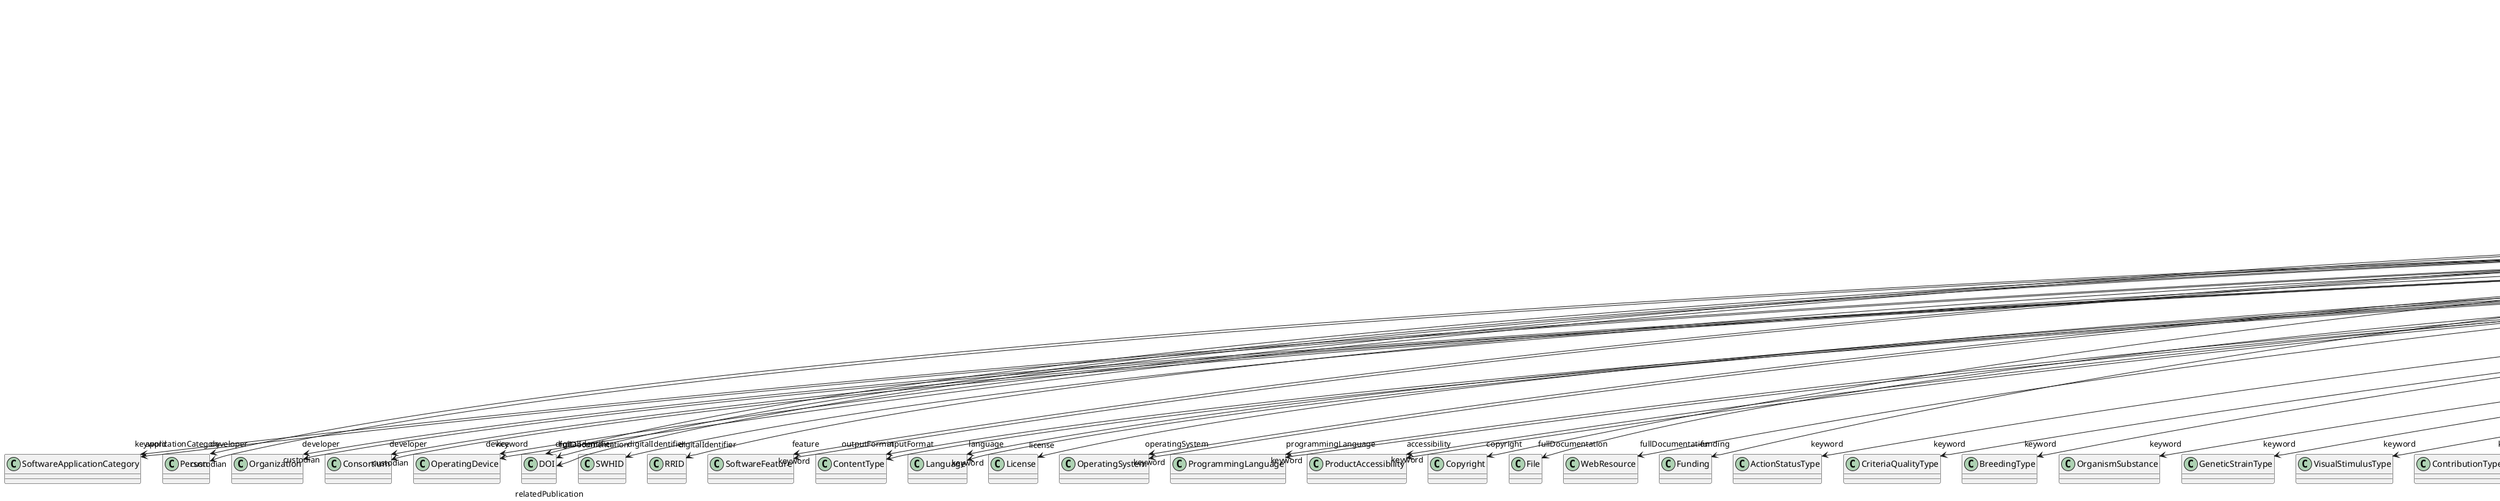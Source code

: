 @startuml
class SoftwareVersion {
+applicationCategory
+developer
+device
+digitalIdentifier
+feature
+hasPart
+inputFormat
+isAlternativeVersionOf
+isNewVersionOf
+language
+license
+operatingSystem
+outputFormat
+programmingLanguage
+requirement
+accessibility
+copyright
+custodian
+description
+fullDocumentation
+fullName
+funding
+homepage
+howToCite
+keyword
+otherContribution
+relatedPublication
+releaseDate
+repository
+shortName
+supportChannel
+versionIdentifier
+versionInnovation

}
SoftwareVersion -d-> "applicationCategory" SoftwareApplicationCategory
SoftwareVersion -d-> "developer" Person
SoftwareVersion -d-> "developer" Organization
SoftwareVersion -d-> "developer" Consortium
SoftwareVersion -d-> "device" OperatingDevice
SoftwareVersion -d-> "digitalIdentifier" DOI
SoftwareVersion -d-> "digitalIdentifier" SWHID
SoftwareVersion -d-> "digitalIdentifier" RRID
SoftwareVersion -d-> "feature" SoftwareFeature
SoftwareVersion -d-> "hasPart" SoftwareVersion
SoftwareVersion -d-> "inputFormat" ContentType
SoftwareVersion -d-> "isAlternativeVersionOf" SoftwareVersion
SoftwareVersion -d-> "isNewVersionOf" SoftwareVersion
SoftwareVersion -d-> "language" Language
SoftwareVersion -d-> "license" License
SoftwareVersion -d-> "operatingSystem" OperatingSystem
SoftwareVersion -d-> "outputFormat" ContentType
SoftwareVersion -d-> "programmingLanguage" ProgrammingLanguage
SoftwareVersion -d-> "accessibility" ProductAccessibility
SoftwareVersion -d-> "copyright" Copyright
SoftwareVersion -d-> "custodian" Person
SoftwareVersion -d-> "custodian" Organization
SoftwareVersion -d-> "custodian" Consortium
SoftwareVersion -d-> "fullDocumentation" DOI
SoftwareVersion -d-> "fullDocumentation" File
SoftwareVersion -d-> "fullDocumentation" WebResource
SoftwareVersion -d-> "funding" Funding
SoftwareVersion -d-> "keyword" ActionStatusType
SoftwareVersion -d-> "keyword" CriteriaQualityType
SoftwareVersion -d-> "keyword" BreedingType
SoftwareVersion -d-> "keyword" OrganismSubstance
SoftwareVersion -d-> "keyword" GeneticStrainType
SoftwareVersion -d-> "keyword" VisualStimulusType
SoftwareVersion -d-> "keyword" ContributionType
SoftwareVersion -d-> "keyword" DeviceType
SoftwareVersion -d-> "keyword" ProductAccessibility
SoftwareVersion -d-> "keyword" DifferenceMeasure
SoftwareVersion -d-> "keyword" StimulationApproach
SoftwareVersion -d-> "keyword" PatchClampVariation
SoftwareVersion -d-> "keyword" Handedness
SoftwareVersion -d-> "keyword" FileRepositoryType
SoftwareVersion -d-> "keyword" MetaDataModelType
SoftwareVersion -d-> "keyword" Technique
SoftwareVersion -d-> "keyword" SoftwareApplicationCategory
SoftwareVersion -d-> "keyword" AnatomicalIdentificationType
SoftwareVersion -d-> "keyword" OperatingSystem
SoftwareVersion -d-> "keyword" OperatingDevice
SoftwareVersion -d-> "keyword" AnatomicalPlane
SoftwareVersion -d-> "keyword" CranialWindowConstructionType
SoftwareVersion -d-> "keyword" BiologicalSex
SoftwareVersion -d-> "keyword" SoftwareFeature
SoftwareVersion -d-> "keyword" UnitOfMeasurement
SoftwareVersion -d-> "keyword" QualitativeOverlap
SoftwareVersion -d-> "keyword" Laterality
SoftwareVersion -d-> "keyword" Organ
SoftwareVersion -d-> "keyword" FileUsageRole
SoftwareVersion -d-> "keyword" AnatomicalAxesOrientation
SoftwareVersion -d-> "keyword" ElectricalStimulusType
SoftwareVersion -d-> "keyword" TactileStimulusType
SoftwareVersion -d-> "keyword" BiologicalOrder
SoftwareVersion -d-> "keyword" SetupType
SoftwareVersion -d-> "keyword" CellType
SoftwareVersion -d-> "keyword" DataType
SoftwareVersion -d-> "keyword" MolecularEntity
SoftwareVersion -d-> "keyword" ProgrammingLanguage
SoftwareVersion -d-> "keyword" ModelAbstractionLevel
SoftwareVersion -d-> "keyword" StimulationTechnique
SoftwareVersion -d-> "keyword" CellCultureType
SoftwareVersion -d-> "keyword" AuditoryStimulusType
SoftwareVersion -d-> "keyword" ModelScope
SoftwareVersion -d-> "keyword" GustatoryStimulusType
SoftwareVersion -d-> "keyword" TermSuggestion
SoftwareVersion -d-> "keyword" OrganismSystem
SoftwareVersion -d-> "keyword" Terminology
SoftwareVersion -d-> "keyword" LearningResourceType
SoftwareVersion -d-> "keyword" Language
SoftwareVersion -d-> "keyword" SubjectAttribute
SoftwareVersion -d-> "keyword" OpticalStimulusType
SoftwareVersion -d-> "keyword" Species
SoftwareVersion -d-> "keyword" Disease
SoftwareVersion -d-> "keyword" AnnotationType
SoftwareVersion -d-> "keyword" AnnotationCriteriaType
SoftwareVersion -d-> "keyword" AgeCategory
SoftwareVersion -d-> "keyword" TissueSampleAttribute
SoftwareVersion -d-> "keyword" UBERONParcellation
SoftwareVersion -d-> "keyword" AtlasType
SoftwareVersion -d-> "keyword" PreparationType
SoftwareVersion -d-> "keyword" MeasuredQuantity
SoftwareVersion -d-> "keyword" AnalysisTechnique
SoftwareVersion -d-> "keyword" SubcellularEntity
SoftwareVersion -d-> "keyword" EducationalLevel
SoftwareVersion -d-> "keyword" ChemicalMixtureType
SoftwareVersion -d-> "keyword" TissueSampleType
SoftwareVersion -d-> "keyword" Service
SoftwareVersion -d-> "keyword" ExperimentalApproach
SoftwareVersion -d-> "keyword" Colormap
SoftwareVersion -d-> "keyword" OlfactoryStimulusType
SoftwareVersion -d-> "keyword" CranialWindowReinforcementType
SoftwareVersion -d-> "keyword" TypeOfUncertainty
SoftwareVersion -d-> "keyword" EthicsAssessment
SoftwareVersion -d-> "keyword" FileBundleGrouping
SoftwareVersion -d-> "keyword" SemanticDataType
SoftwareVersion -d-> "keyword" DiseaseModel
SoftwareVersion -d-> "otherContribution" Contribution
SoftwareVersion -d-> "relatedPublication" Chapter
SoftwareVersion -d-> "relatedPublication" ScholarlyArticle
SoftwareVersion -d-> "relatedPublication" Book
SoftwareVersion -d-> "relatedPublication" HANDLE
SoftwareVersion -d-> "relatedPublication" DOI
SoftwareVersion -d-> "relatedPublication" ISBN
SoftwareVersion -d-> "relatedPublication" ISSN
SoftwareVersion -d-> "repository" FileRepository

@enduml